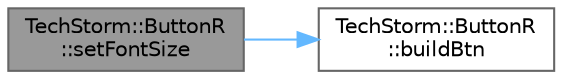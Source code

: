 digraph "TechStorm::ButtonR::setFontSize"
{
 // LATEX_PDF_SIZE
  bgcolor="transparent";
  edge [fontname=Helvetica,fontsize=10,labelfontname=Helvetica,labelfontsize=10];
  node [fontname=Helvetica,fontsize=10,shape=box,height=0.2,width=0.4];
  rankdir="LR";
  Node1 [id="Node000001",label="TechStorm::ButtonR\l::setFontSize",height=0.2,width=0.4,color="gray40", fillcolor="grey60", style="filled", fontcolor="black",tooltip=" "];
  Node1 -> Node2 [id="edge1_Node000001_Node000002",color="steelblue1",style="solid",tooltip=" "];
  Node2 [id="Node000002",label="TechStorm::ButtonR\l::buildBtn",height=0.2,width=0.4,color="grey40", fillcolor="white", style="filled",URL="$class_tech_storm_1_1_button_r.html#a66ff3acaa127aedc5d1239d1f698f00b",tooltip=" "];
}

